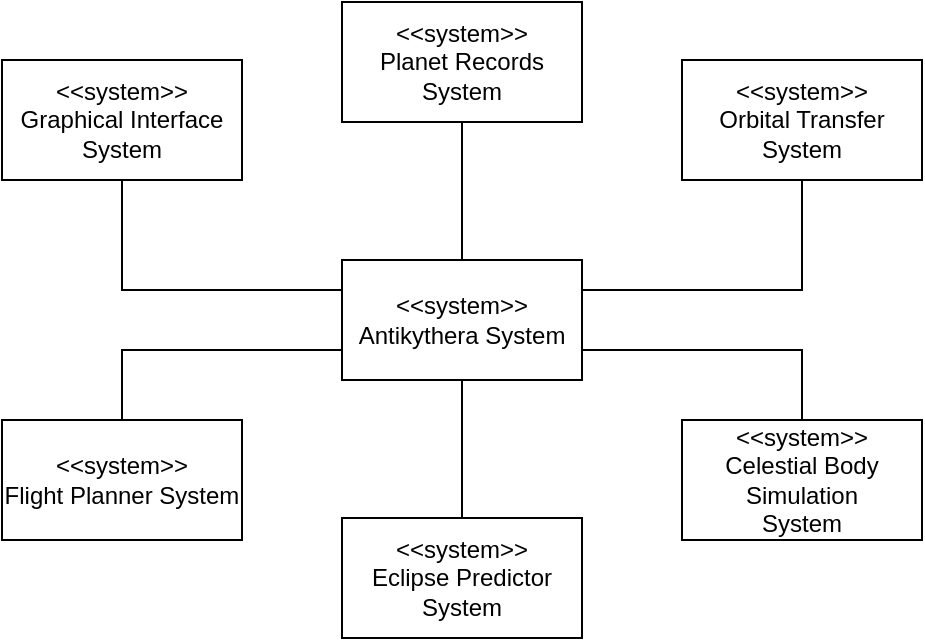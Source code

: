 <mxfile version="11.1.2" type="google"><diagram id="KusTTbBJglPZfB8GcZIM" name="Page-1"><mxGraphModel dx="1278" dy="550" grid="1" gridSize="10" guides="1" tooltips="1" connect="1" arrows="1" fold="1" page="1" pageScale="1" pageWidth="850" pageHeight="1100" math="0" shadow="0"><root><mxCell id="0"/><mxCell id="1" parent="0"/><mxCell id="_xWpWJydYfP9gT3qPP53-1" value="&amp;lt;&amp;lt;system&amp;gt;&amp;gt;&lt;br&gt;Antikythera System&lt;br&gt;" style="rounded=0;whiteSpace=wrap;html=1;" parent="1" vertex="1"><mxGeometry x="330" y="210" width="120" height="60" as="geometry"/></mxCell><mxCell id="_xWpWJydYfP9gT3qPP53-2" value="&lt;span&gt;&amp;lt;&amp;lt;system&amp;gt;&amp;gt;&lt;br&gt;Celestial Body Simulation&lt;br&gt;System&lt;br&gt;&lt;/span&gt;" style="rounded=0;whiteSpace=wrap;html=1;" parent="1" vertex="1"><mxGeometry x="500" y="290" width="120" height="60" as="geometry"/></mxCell><mxCell id="_xWpWJydYfP9gT3qPP53-3" value="&lt;span&gt;&amp;lt;&amp;lt;system&amp;gt;&amp;gt;&lt;br&gt;Flight Planner System&lt;br&gt;&lt;/span&gt;" style="rounded=0;whiteSpace=wrap;html=1;" parent="1" vertex="1"><mxGeometry x="160" y="290" width="120" height="60" as="geometry"/></mxCell><mxCell id="_xWpWJydYfP9gT3qPP53-4" value="&lt;span&gt;&amp;lt;&amp;lt;system&amp;gt;&amp;gt;&lt;br&gt;Planet Records System&lt;br&gt;&lt;/span&gt;" style="rounded=0;whiteSpace=wrap;html=1;" parent="1" vertex="1"><mxGeometry x="330" y="81" width="120" height="60" as="geometry"/></mxCell><mxCell id="_xWpWJydYfP9gT3qPP53-5" value="&lt;span&gt;&amp;lt;&amp;lt;system&amp;gt;&amp;gt;&lt;br&gt;Graphical Interface System&lt;br&gt;&lt;/span&gt;" style="rounded=0;whiteSpace=wrap;html=1;" parent="1" vertex="1"><mxGeometry x="160" y="110" width="120" height="60" as="geometry"/></mxCell><mxCell id="_xWpWJydYfP9gT3qPP53-6" value="&lt;span&gt;&amp;lt;&amp;lt;system&amp;gt;&amp;gt;&lt;br&gt;Orbital Transfer System&lt;br&gt;&lt;/span&gt;" style="rounded=0;whiteSpace=wrap;html=1;" parent="1" vertex="1"><mxGeometry x="500" y="110" width="120" height="60" as="geometry"/></mxCell><mxCell id="_xWpWJydYfP9gT3qPP53-7" value="&lt;span&gt;&amp;lt;&amp;lt;system&amp;gt;&amp;gt;&lt;br&gt;Eclipse Predictor&lt;br&gt;System&lt;br&gt;&lt;/span&gt;" style="rounded=0;whiteSpace=wrap;html=1;" parent="1" vertex="1"><mxGeometry x="330" y="339" width="120" height="60" as="geometry"/></mxCell><mxCell id="_xWpWJydYfP9gT3qPP53-12" value="" style="endArrow=none;html=1;entryX=0.5;entryY=0;entryDx=0;entryDy=0;exitX=0.5;exitY=1;exitDx=0;exitDy=0;" parent="1" source="_xWpWJydYfP9gT3qPP53-4" target="_xWpWJydYfP9gT3qPP53-1" edge="1"><mxGeometry width="50" height="50" relative="1" as="geometry"><mxPoint x="140" y="470" as="sourcePoint"/><mxPoint x="190" y="420" as="targetPoint"/><Array as="points"/></mxGeometry></mxCell><mxCell id="_xWpWJydYfP9gT3qPP53-13" value="" style="endArrow=none;html=1;entryX=0.5;entryY=1;entryDx=0;entryDy=0;exitX=0.5;exitY=0;exitDx=0;exitDy=0;" parent="1" source="_xWpWJydYfP9gT3qPP53-7" target="_xWpWJydYfP9gT3qPP53-1" edge="1"><mxGeometry width="50" height="50" relative="1" as="geometry"><mxPoint x="150" y="480" as="sourcePoint"/><mxPoint x="200" y="430" as="targetPoint"/></mxGeometry></mxCell><mxCell id="_xWpWJydYfP9gT3qPP53-14" value="" style="endArrow=none;html=1;exitX=1;exitY=0.25;exitDx=0;exitDy=0;entryX=0.5;entryY=1;entryDx=0;entryDy=0;rounded=0;" parent="1" source="_xWpWJydYfP9gT3qPP53-1" target="_xWpWJydYfP9gT3qPP53-6" edge="1"><mxGeometry width="50" height="50" relative="1" as="geometry"><mxPoint x="510" y="260" as="sourcePoint"/><mxPoint x="560" y="210" as="targetPoint"/><Array as="points"><mxPoint x="560" y="225"/></Array></mxGeometry></mxCell><mxCell id="_xWpWJydYfP9gT3qPP53-15" value="" style="endArrow=none;html=1;entryX=1;entryY=0.75;entryDx=0;entryDy=0;exitX=0.5;exitY=0;exitDx=0;exitDy=0;rounded=0;" parent="1" source="_xWpWJydYfP9gT3qPP53-2" target="_xWpWJydYfP9gT3qPP53-1" edge="1"><mxGeometry width="50" height="50" relative="1" as="geometry"><mxPoint x="170" y="500" as="sourcePoint"/><mxPoint x="220" y="450" as="targetPoint"/><Array as="points"><mxPoint x="560" y="255"/></Array></mxGeometry></mxCell><mxCell id="_xWpWJydYfP9gT3qPP53-16" value="" style="endArrow=none;html=1;entryX=0;entryY=0.25;entryDx=0;entryDy=0;exitX=0.5;exitY=1;exitDx=0;exitDy=0;rounded=0;" parent="1" source="_xWpWJydYfP9gT3qPP53-5" target="_xWpWJydYfP9gT3qPP53-1" edge="1"><mxGeometry width="50" height="50" relative="1" as="geometry"><mxPoint x="180" y="510" as="sourcePoint"/><mxPoint x="230" y="460" as="targetPoint"/><Array as="points"><mxPoint x="220" y="225"/></Array></mxGeometry></mxCell><mxCell id="_xWpWJydYfP9gT3qPP53-17" value="" style="endArrow=none;html=1;entryX=0;entryY=0.75;entryDx=0;entryDy=0;exitX=0.5;exitY=0;exitDx=0;exitDy=0;rounded=0;" parent="1" source="_xWpWJydYfP9gT3qPP53-3" target="_xWpWJydYfP9gT3qPP53-1" edge="1"><mxGeometry width="50" height="50" relative="1" as="geometry"><mxPoint x="190" y="520" as="sourcePoint"/><mxPoint x="240" y="470" as="targetPoint"/><Array as="points"><mxPoint x="220" y="255"/></Array></mxGeometry></mxCell></root></mxGraphModel></diagram></mxfile>